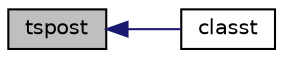 digraph "tspost"
{
 // INTERACTIVE_SVG=YES
  edge [fontname="Helvetica",fontsize="10",labelfontname="Helvetica",labelfontsize="10"];
  node [fontname="Helvetica",fontsize="10",shape=record];
  rankdir="LR";
  Node1 [label="tspost",height=0.2,width=0.4,color="black", fillcolor="grey75", style="filled", fontcolor="black"];
  Node1 -> Node2 [dir="back",color="midnightblue",fontsize="10",style="solid",fontname="Helvetica"];
  Node2 [label="classt",height=0.2,width=0.4,color="black", fillcolor="white", style="filled",URL="$CLASST_8f.html#afc821376816034a0c657e69bb4b06a24"];
}
